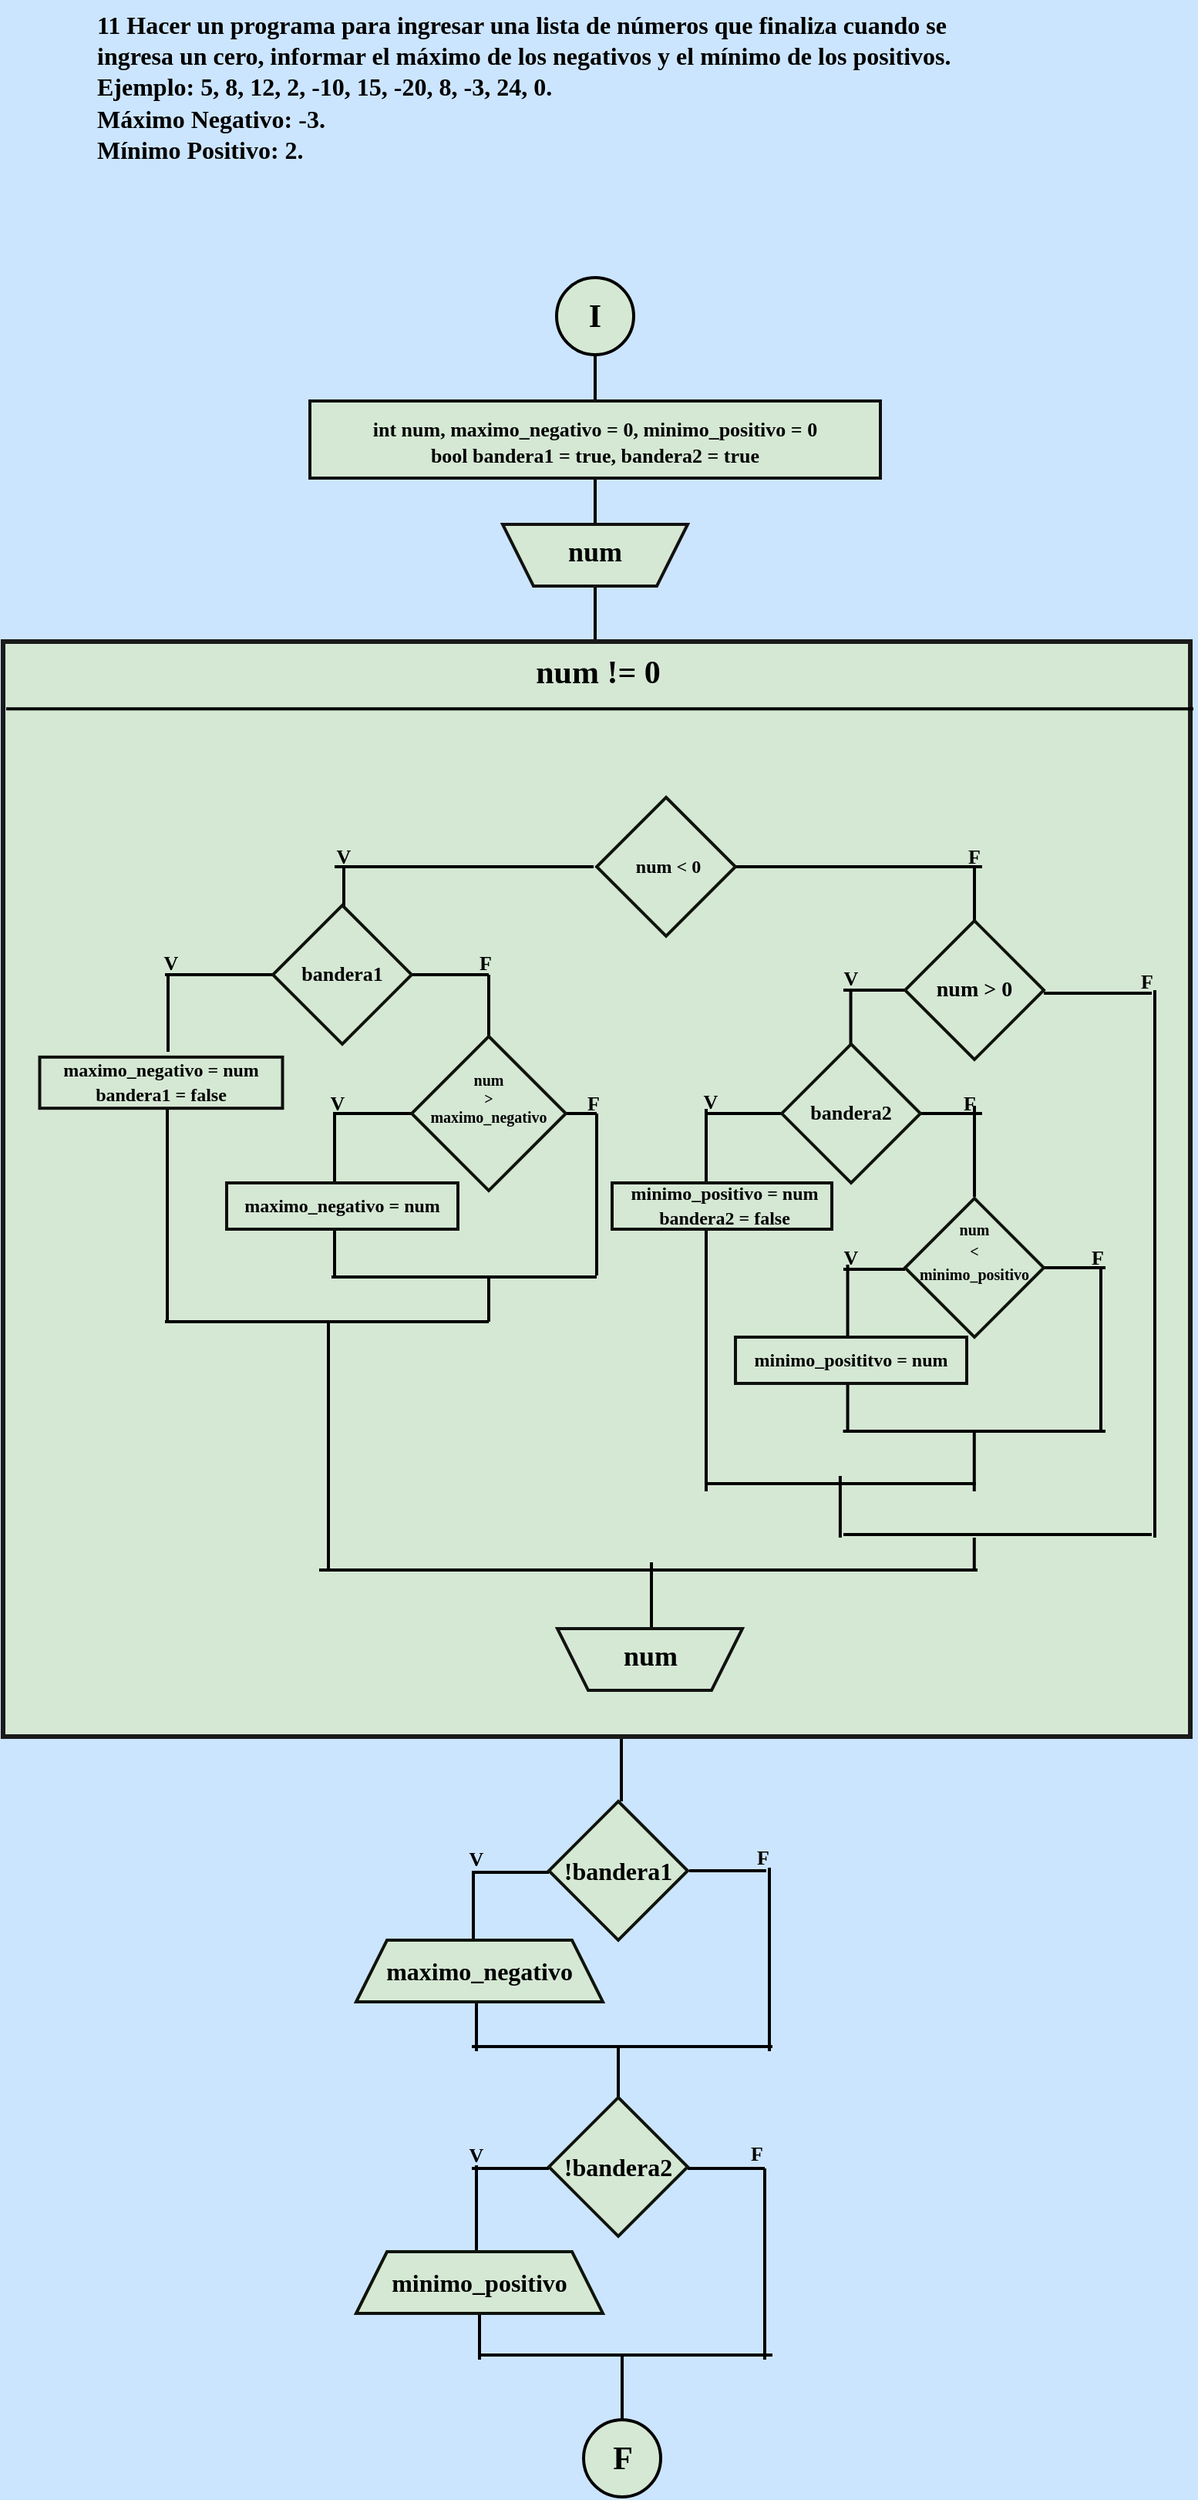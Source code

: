 <mxfile version="24.2.5" type="device">
  <diagram name="Página-1" id="lIKA8C2gvDXLKTNAnUcW">
    <mxGraphModel dx="1495" dy="874" grid="1" gridSize="10" guides="1" tooltips="1" connect="1" arrows="1" fold="1" page="1" pageScale="1" pageWidth="827" pageHeight="1169" background="#CCE5FF" math="0" shadow="0">
      <root>
        <mxCell id="0" />
        <mxCell id="1" parent="0" />
        <mxCell id="QCtHcVFZb1RWOmTnXHlg-1" value="&lt;b style=&quot;font-size: 16px;&quot;&gt;&lt;font style=&quot;font-size: 16px;&quot; color=&quot;#000000&quot; face=&quot;Comic Sans MS&quot;&gt;11 Hacer un programa para ingresar una lista de números que finaliza cuando se&lt;br&gt;ingresa un cero, informar el máximo de los negativos y el mínimo de los positivos.&lt;br&gt;Ejemplo: 5, 8, 12, 2, -10, 15, -20, 8, -3, 24, 0.&lt;br&gt;Máximo Negativo: -3.&lt;br&gt;Mínimo Positivo: 2.&lt;/font&gt;&lt;/b&gt;" style="text;whiteSpace=wrap;html=1;fontFamily=Architects Daughter;fontSource=https%3A%2F%2Ffonts.googleapis.com%2Fcss%3Ffamily%3DArchitects%2BDaughter;" parent="1" vertex="1">
          <mxGeometry x="80" width="641" height="120" as="geometry" />
        </mxCell>
        <mxCell id="m_trkLyAydf8VblXE1qb-122" value="" style="line;strokeWidth=2;direction=south;html=1;hachureGap=4;fontFamily=Architects Daughter;fontSource=https://fonts.googleapis.com/css?family=Architects+Daughter;strokeColor=#000000;container=0;" vertex="1" parent="1">
          <mxGeometry x="417" y="1126" width="10" height="42" as="geometry" />
        </mxCell>
        <mxCell id="m_trkLyAydf8VblXE1qb-131" value="" style="line;strokeWidth=2;html=1;perimeter=backbonePerimeter;points=[];outlineConnect=0;hachureGap=4;fontFamily=Architects Daughter;fontSource=https://fonts.googleapis.com/css?family=Architects+Daughter;strokeColor=#000000;container=0;" vertex="1" parent="1">
          <mxGeometry x="466" y="1208" width="50" height="10" as="geometry" />
        </mxCell>
        <mxCell id="m_trkLyAydf8VblXE1qb-221" value="" style="line;strokeWidth=2;direction=south;html=1;hachureGap=4;fontFamily=Architects Daughter;fontSource=https://fonts.googleapis.com/css?family=Architects+Daughter;strokeColor=#000000;container=0;" vertex="1" parent="1">
          <mxGeometry x="400" y="230" width="10" height="30" as="geometry" />
        </mxCell>
        <mxCell id="m_trkLyAydf8VblXE1qb-222" value="" style="line;strokeWidth=2;direction=south;html=1;hachureGap=4;fontFamily=Architects Daughter;fontSource=https://fonts.googleapis.com/css?family=Architects+Daughter;strokeColor=#000000;container=0;" vertex="1" parent="1">
          <mxGeometry x="400" y="380" width="10" height="40" as="geometry" />
        </mxCell>
        <mxCell id="m_trkLyAydf8VblXE1qb-223" value="" style="line;strokeWidth=2;direction=south;html=1;hachureGap=4;fontFamily=Architects Daughter;fontSource=https://fonts.googleapis.com/css?family=Architects+Daughter;strokeColor=#000000;container=0;" vertex="1" parent="1">
          <mxGeometry x="400" y="310" width="10" height="30" as="geometry" />
        </mxCell>
        <mxCell id="m_trkLyAydf8VblXE1qb-225" value="" style="line;strokeWidth=2;direction=south;html=1;hachureGap=4;fontFamily=Architects Daughter;fontSource=https://fonts.googleapis.com/css?family=Architects+Daughter;strokeColor=#000000;container=0;" vertex="1" parent="1">
          <mxGeometry x="323" y="1404" width="10" height="56" as="geometry" />
        </mxCell>
        <mxCell id="m_trkLyAydf8VblXE1qb-226" value="" style="line;strokeWidth=2;direction=south;html=1;hachureGap=4;fontFamily=Architects Daughter;fontSource=https://fonts.googleapis.com/css?family=Architects+Daughter;strokeColor=#000000;container=0;" vertex="1" parent="1">
          <mxGeometry x="323" y="1298" width="10" height="32" as="geometry" />
        </mxCell>
        <mxCell id="m_trkLyAydf8VblXE1qb-227" value="" style="line;strokeWidth=2;direction=south;html=1;hachureGap=4;fontFamily=Architects Daughter;fontSource=https://fonts.googleapis.com/css?family=Architects+Daughter;strokeColor=#000000;container=0;" vertex="1" parent="1">
          <mxGeometry x="321" y="1215" width="10" height="42" as="geometry" />
        </mxCell>
        <mxCell id="m_trkLyAydf8VblXE1qb-247" value="" style="line;strokeWidth=2;html=1;perimeter=backbonePerimeter;points=[];outlineConnect=0;hachureGap=4;fontFamily=Architects Daughter;fontSource=https://fonts.googleapis.com/css?family=Architects+Daughter;strokeColor=#000000;container=0;" vertex="1" parent="1">
          <mxGeometry x="325" y="1322" width="195" height="10" as="geometry" />
        </mxCell>
        <mxCell id="m_trkLyAydf8VblXE1qb-248" value="" style="line;strokeWidth=2;html=1;perimeter=backbonePerimeter;points=[];outlineConnect=0;hachureGap=4;fontFamily=Architects Daughter;fontSource=https://fonts.googleapis.com/css?family=Architects+Daughter;strokeColor=#000000;container=0;" vertex="1" parent="1">
          <mxGeometry x="465" y="1401" width="50" height="10" as="geometry" />
        </mxCell>
        <mxCell id="m_trkLyAydf8VblXE1qb-250" value="" style="line;strokeWidth=2;html=1;perimeter=backbonePerimeter;points=[];outlineConnect=0;hachureGap=4;fontFamily=Architects Daughter;fontSource=https://fonts.googleapis.com/css?family=Architects+Daughter;strokeColor=#000000;container=0;" vertex="1" parent="1">
          <mxGeometry x="325" y="1209" width="50" height="10" as="geometry" />
        </mxCell>
        <mxCell id="m_trkLyAydf8VblXE1qb-251" value="" style="line;strokeWidth=2;html=1;perimeter=backbonePerimeter;points=[];outlineConnect=0;hachureGap=4;fontFamily=Architects Daughter;fontSource=https://fonts.googleapis.com/css?family=Architects+Daughter;strokeColor=#000000;container=0;" vertex="1" parent="1">
          <mxGeometry x="330" y="1522" width="190" height="10" as="geometry" />
        </mxCell>
        <mxCell id="m_trkLyAydf8VblXE1qb-252" value="" style="line;strokeWidth=2;html=1;perimeter=backbonePerimeter;points=[];outlineConnect=0;hachureGap=4;fontFamily=Architects Daughter;fontSource=https://fonts.googleapis.com/css?family=Architects+Daughter;strokeColor=#000000;container=0;" vertex="1" parent="1">
          <mxGeometry x="325" y="1401" width="50" height="10" as="geometry" />
        </mxCell>
        <mxCell id="m_trkLyAydf8VblXE1qb-254" value="" style="line;strokeWidth=2;direction=south;html=1;hachureGap=4;fontFamily=Architects Daughter;fontSource=https://fonts.googleapis.com/css?family=Architects+Daughter;strokeColor=#000000;container=0;" vertex="1" parent="1">
          <mxGeometry x="510" y="1406" width="10" height="124" as="geometry" />
        </mxCell>
        <mxCell id="m_trkLyAydf8VblXE1qb-255" value="" style="line;strokeWidth=2;direction=south;html=1;hachureGap=4;fontFamily=Architects Daughter;fontSource=https://fonts.googleapis.com/css?family=Architects+Daughter;strokeColor=#000000;container=0;" vertex="1" parent="1">
          <mxGeometry x="415" y="1327" width="10" height="33" as="geometry" />
        </mxCell>
        <mxCell id="m_trkLyAydf8VblXE1qb-256" value="" style="line;strokeWidth=2;direction=south;html=1;hachureGap=4;fontFamily=Architects Daughter;fontSource=https://fonts.googleapis.com/css?family=Architects+Daughter;strokeColor=#000000;container=0;" vertex="1" parent="1">
          <mxGeometry x="513" y="1211" width="10" height="119" as="geometry" />
        </mxCell>
        <mxCell id="m_trkLyAydf8VblXE1qb-258" value="" style="line;strokeWidth=2;direction=south;html=1;hachureGap=4;fontFamily=Architects Daughter;fontSource=https://fonts.googleapis.com/css?family=Architects+Daughter;strokeColor=#000000;container=0;" vertex="1" parent="1">
          <mxGeometry x="325" y="1500" width="10" height="30" as="geometry" />
        </mxCell>
        <mxCell id="m_trkLyAydf8VblXE1qb-259" value="" style="line;strokeWidth=2;direction=south;html=1;hachureGap=4;fontFamily=Architects Daughter;fontSource=https://fonts.googleapis.com/css?family=Architects+Daughter;strokeColor=#000000;container=0;" vertex="1" parent="1">
          <mxGeometry x="417.5" y="1527" width="10" height="42" as="geometry" />
        </mxCell>
        <mxCell id="m_trkLyAydf8VblXE1qb-267" value="&lt;b&gt;&lt;font color=&quot;#000000&quot; style=&quot;font-size: 13px;&quot; face=&quot;Comic Sans MS&quot;&gt;F&lt;/font&gt;&lt;/b&gt;" style="text;strokeColor=none;align=center;fillColor=none;html=1;verticalAlign=middle;whiteSpace=wrap;rounded=0;fontFamily=Architects Daughter;fontSource=https://fonts.googleapis.com/css?family=Architects+Daughter;container=0;" vertex="1" parent="1">
          <mxGeometry x="495" y="1382" width="30" height="30" as="geometry" />
        </mxCell>
        <mxCell id="m_trkLyAydf8VblXE1qb-269" value="&lt;b&gt;&lt;font color=&quot;#000000&quot; style=&quot;font-size: 13px;&quot; face=&quot;Comic Sans MS&quot;&gt;F&lt;/font&gt;&lt;/b&gt;" style="text;strokeColor=none;align=center;fillColor=none;html=1;verticalAlign=middle;whiteSpace=wrap;rounded=0;fontFamily=Architects Daughter;fontSource=https://fonts.googleapis.com/css?family=Architects+Daughter;container=0;" vertex="1" parent="1">
          <mxGeometry x="499" y="1190" width="30" height="30" as="geometry" />
        </mxCell>
        <mxCell id="m_trkLyAydf8VblXE1qb-268" value="&lt;b&gt;&lt;font color=&quot;#000000&quot; style=&quot;font-size: 13px;&quot; face=&quot;Comic Sans MS&quot;&gt;V&lt;/font&gt;&lt;/b&gt;" style="text;strokeColor=none;align=center;fillColor=none;html=1;verticalAlign=middle;whiteSpace=wrap;rounded=0;fontFamily=Architects Daughter;fontSource=https://fonts.googleapis.com/css?family=Architects+Daughter;container=0;" vertex="1" parent="1">
          <mxGeometry x="313" y="1383" width="30" height="30" as="geometry" />
        </mxCell>
        <mxCell id="m_trkLyAydf8VblXE1qb-261" value="&lt;b&gt;&lt;font color=&quot;#000000&quot; style=&quot;font-size: 13px;&quot; face=&quot;Comic Sans MS&quot;&gt;V&lt;/font&gt;&lt;/b&gt;" style="text;strokeColor=none;align=center;fillColor=none;html=1;verticalAlign=middle;whiteSpace=wrap;rounded=0;fontFamily=Architects Daughter;fontSource=https%3A%2F%2Ffonts.googleapis.com%2Fcss%3Ffamily%3DArchitects%2BDaughter;container=0;" vertex="1" parent="1">
          <mxGeometry x="313" y="1191" width="30" height="30" as="geometry" />
        </mxCell>
        <mxCell id="QCtHcVFZb1RWOmTnXHlg-2" value="" style="strokeWidth=2;html=1;shape=mxgraph.flowchart.start_2;whiteSpace=wrap;rounded=0;labelBackgroundColor=none;strokeColor=#000000;align=center;verticalAlign=middle;fontFamily=Helvetica;fontSize=12;fontColor=default;fillColor=#d5e8d4;aspect=fixed;container=0;" parent="1" vertex="1">
          <mxGeometry x="380" y="180" width="50" height="50" as="geometry" />
        </mxCell>
        <mxCell id="QCtHcVFZb1RWOmTnXHlg-4" value="&lt;b&gt;&lt;font color=&quot;#000000&quot; style=&quot;font-size: 21px;&quot; face=&quot;Comic Sans MS&quot;&gt;I&lt;/font&gt;&lt;/b&gt;" style="text;strokeColor=none;align=center;fillColor=none;html=1;verticalAlign=middle;whiteSpace=wrap;rounded=0;fontFamily=Architects Daughter;fontSource=https%3A%2F%2Ffonts.googleapis.com%2Fcss%3Ffamily%3DArchitects%2BDaughter;aspect=fixed;container=0;" parent="1" vertex="1">
          <mxGeometry x="385" y="185" width="40" height="40" as="geometry" />
        </mxCell>
        <mxCell id="m_trkLyAydf8VblXE1qb-1" value="" style="rounded=0;whiteSpace=wrap;html=1;labelBackgroundColor=none;strokeColor=#0f100e;strokeWidth=2;align=center;verticalAlign=middle;fontFamily=Helvetica;fontSize=12;fontColor=default;fillColor=#d5e8d4;aspect=fixed;container=0;" vertex="1" parent="1">
          <mxGeometry x="220" y="260" width="370" height="50" as="geometry" />
        </mxCell>
        <mxCell id="m_trkLyAydf8VblXE1qb-2" value="&lt;b&gt;&lt;font style=&quot;font-size: 13px;&quot; color=&quot;#000000&quot; face=&quot;Comic Sans MS&quot;&gt;int num, maximo_negativo = 0, minimo_positivo = 0&lt;/font&gt;&lt;/b&gt;&lt;div&gt;&lt;b&gt;&lt;font style=&quot;font-size: 13px;&quot; color=&quot;#000000&quot; face=&quot;Comic Sans MS&quot;&gt;bool bandera1 = true, bandera2 = true&lt;/font&gt;&lt;/b&gt;&lt;/div&gt;" style="text;strokeColor=none;align=center;fillColor=none;html=1;verticalAlign=middle;whiteSpace=wrap;rounded=0;fontFamily=Architects Daughter;fontSource=https%3A%2F%2Ffonts.googleapis.com%2Fcss%3Ffamily%3DArchitects%2BDaughter;aspect=fixed;container=0;" vertex="1" parent="1">
          <mxGeometry x="230" y="267" width="350" height="40" as="geometry" />
        </mxCell>
        <mxCell id="m_trkLyAydf8VblXE1qb-4" value="" style="shape=trapezoid;perimeter=trapezoidPerimeter;whiteSpace=wrap;html=1;fixedSize=1;rounded=0;labelBackgroundColor=none;strokeColor=#121211;strokeWidth=2;align=center;verticalAlign=middle;fontFamily=Helvetica;fontSize=12;fontColor=default;fillColor=#d5e8d4;direction=west;container=0;" vertex="1" parent="1">
          <mxGeometry x="345" y="340" width="120" height="40" as="geometry">
            <mxRectangle x="-1020" y="-650" width="50" height="40" as="alternateBounds" />
          </mxGeometry>
        </mxCell>
        <mxCell id="m_trkLyAydf8VblXE1qb-5" value="&lt;b&gt;&lt;font color=&quot;#000000&quot; style=&quot;font-size: 18px;&quot; face=&quot;Comic Sans MS&quot;&gt;num&lt;/font&gt;&lt;/b&gt;" style="text;strokeColor=none;align=center;fillColor=none;html=1;verticalAlign=middle;whiteSpace=wrap;rounded=0;fontFamily=Architects Daughter;fontSource=https%3A%2F%2Ffonts.googleapis.com%2Fcss%3Ffamily%3DArchitects%2BDaughter;container=0;" vertex="1" parent="1">
          <mxGeometry x="375" y="343" width="60" height="30" as="geometry" />
        </mxCell>
        <mxCell id="QCtHcVFZb1RWOmTnXHlg-3" value="" style="strokeWidth=2;html=1;shape=mxgraph.flowchart.start_2;whiteSpace=wrap;rounded=0;labelBackgroundColor=none;strokeColor=#000000;align=center;verticalAlign=middle;fontFamily=Helvetica;fontSize=12;fontColor=default;fillColor=#d5e8d4;aspect=fixed;container=0;" parent="1" vertex="1">
          <mxGeometry x="397.5" y="1569" width="50" height="50" as="geometry" />
        </mxCell>
        <mxCell id="QCtHcVFZb1RWOmTnXHlg-5" value="&lt;b&gt;&lt;font color=&quot;#000000&quot; style=&quot;font-size: 21px;&quot; face=&quot;Comic Sans MS&quot;&gt;F&lt;/font&gt;&lt;/b&gt;" style="text;strokeColor=none;align=center;fillColor=none;html=1;verticalAlign=middle;whiteSpace=wrap;rounded=0;fontFamily=Architects Daughter;fontSource=https://fonts.googleapis.com/css?family=Architects+Daughter;aspect=fixed;container=0;" parent="1" vertex="1">
          <mxGeometry x="402.5" y="1574" width="40" height="40" as="geometry" />
        </mxCell>
        <mxCell id="m_trkLyAydf8VblXE1qb-137" value="" style="whiteSpace=wrap;html=1;rounded=0;labelBackgroundColor=none;strokeColor=#1A1A1A;strokeWidth=3;align=center;verticalAlign=middle;fontFamily=Helvetica;fontSize=12;fontColor=default;fillColor=#d5e8d4;container=0;" vertex="1" parent="1">
          <mxGeometry x="21" y="416" width="770" height="710" as="geometry" />
        </mxCell>
        <mxCell id="m_trkLyAydf8VblXE1qb-138" value="" style="edgeStyle=none;orthogonalLoop=1;jettySize=auto;html=1;rounded=0;strokeColor=#000000;fontFamily=Helvetica;fontSize=12;fontColor=default;fillColor=#B2C9AB;startArrow=none;startFill=0;endArrow=none;endFill=0;endSize=7;strokeWidth=2;" edge="1" parent="1">
          <mxGeometry width="80" relative="1" as="geometry">
            <mxPoint x="793" y="459.571" as="sourcePoint" />
            <mxPoint x="23" y="459.571" as="targetPoint" />
            <Array as="points" />
          </mxGeometry>
        </mxCell>
        <mxCell id="m_trkLyAydf8VblXE1qb-178" value="" style="line;strokeWidth=2;direction=south;html=1;hachureGap=4;fontFamily=Architects Daughter;fontSource=https://fonts.googleapis.com/css?family=Architects+Daughter;strokeColor=#000000;container=0;" vertex="1" parent="1">
          <mxGeometry x="227" y="857" width="10" height="160" as="geometry" />
        </mxCell>
        <mxCell id="m_trkLyAydf8VblXE1qb-179" value="" style="line;strokeWidth=2;direction=south;html=1;hachureGap=4;fontFamily=Architects Daughter;fontSource=https://fonts.googleapis.com/css?family=Architects+Daughter;strokeColor=#000000;container=0;" vertex="1" parent="1">
          <mxGeometry x="645.89" y="997" width="10" height="20" as="geometry" />
        </mxCell>
        <mxCell id="m_trkLyAydf8VblXE1qb-180" value="" style="line;strokeWidth=2;direction=south;html=1;hachureGap=4;fontFamily=Architects Daughter;fontSource=https://fonts.googleapis.com/css?family=Architects+Daughter;strokeColor=#000000;container=0;" vertex="1" parent="1">
          <mxGeometry x="231" y="795.95" width="10" height="31.05" as="geometry" />
        </mxCell>
        <mxCell id="m_trkLyAydf8VblXE1qb-181" value="" style="line;strokeWidth=2;direction=south;html=1;hachureGap=4;fontFamily=Architects Daughter;fontSource=https://fonts.googleapis.com/css?family=Architects+Daughter;strokeColor=#000000;container=0;" vertex="1" parent="1">
          <mxGeometry x="122.5" y="719" width="10" height="138" as="geometry" />
        </mxCell>
        <mxCell id="m_trkLyAydf8VblXE1qb-182" value="" style="line;strokeWidth=2;direction=south;html=1;hachureGap=4;fontFamily=Architects Daughter;fontSource=https://fonts.googleapis.com/css?family=Architects+Daughter;strokeColor=#000000;container=0;" vertex="1" parent="1">
          <mxGeometry x="237" y="562" width="10" height="30" as="geometry" />
        </mxCell>
        <mxCell id="m_trkLyAydf8VblXE1qb-183" value="" style="line;strokeWidth=2;direction=south;html=1;hachureGap=4;fontFamily=Architects Daughter;fontSource=https://fonts.googleapis.com/css?family=Architects+Daughter;strokeColor=#000000;container=0;" vertex="1" parent="1">
          <mxGeometry x="123" y="632" width="10" height="50" as="geometry" />
        </mxCell>
        <mxCell id="m_trkLyAydf8VblXE1qb-184" value="" style="line;strokeWidth=2;direction=south;html=1;hachureGap=4;fontFamily=Architects Daughter;fontSource=https://fonts.googleapis.com/css?family=Architects+Daughter;strokeColor=#000000;container=0;" vertex="1" parent="1">
          <mxGeometry x="231" y="721" width="10" height="50" as="geometry" />
        </mxCell>
        <mxCell id="m_trkLyAydf8VblXE1qb-185" value="" style="line;strokeWidth=2;direction=south;html=1;hachureGap=4;fontFamily=Architects Daughter;fontSource=https://fonts.googleapis.com/css?family=Architects+Daughter;strokeColor=#000000;container=0;" vertex="1" parent="1">
          <mxGeometry x="728" y="823" width="10" height="104" as="geometry" />
        </mxCell>
        <mxCell id="m_trkLyAydf8VblXE1qb-186" value="" style="line;strokeWidth=2;direction=south;html=1;hachureGap=4;fontFamily=Architects Daughter;fontSource=https://fonts.googleapis.com/css?family=Architects+Daughter;strokeColor=#000000;container=0;" vertex="1" parent="1">
          <mxGeometry x="645.89" y="927" width="10" height="40" as="geometry" />
        </mxCell>
        <mxCell id="m_trkLyAydf8VblXE1qb-187" value="" style="line;strokeWidth=2;direction=south;html=1;hachureGap=4;fontFamily=Architects Daughter;fontSource=https://fonts.googleapis.com/css?family=Architects+Daughter;strokeColor=#000000;container=0;" vertex="1" parent="1">
          <mxGeometry x="558.95" y="957" width="10" height="40" as="geometry" />
        </mxCell>
        <mxCell id="m_trkLyAydf8VblXE1qb-188" value="" style="line;strokeWidth=2;direction=south;html=1;hachureGap=4;fontFamily=Architects Daughter;fontSource=https://fonts.googleapis.com/css?family=Architects+Daughter;strokeColor=#000000;container=0;" vertex="1" parent="1">
          <mxGeometry x="401" y="722" width="10" height="105" as="geometry" />
        </mxCell>
        <mxCell id="m_trkLyAydf8VblXE1qb-189" value="" style="line;strokeWidth=2;direction=south;html=1;hachureGap=4;fontFamily=Architects Daughter;fontSource=https://fonts.googleapis.com/css?family=Architects+Daughter;strokeColor=#000000;container=0;" vertex="1" parent="1">
          <mxGeometry x="331" y="827" width="10" height="30" as="geometry" />
        </mxCell>
        <mxCell id="m_trkLyAydf8VblXE1qb-190" value="" style="line;strokeWidth=2;direction=south;html=1;hachureGap=4;fontFamily=Architects Daughter;fontSource=https://fonts.googleapis.com/css?family=Architects+Daughter;strokeColor=#000000;container=0;" vertex="1" parent="1">
          <mxGeometry x="331" y="632" width="10" height="45" as="geometry" />
        </mxCell>
        <mxCell id="m_trkLyAydf8VblXE1qb-191" value="" style="line;strokeWidth=2;html=1;perimeter=backbonePerimeter;points=[];outlineConnect=0;hachureGap=4;fontFamily=Architects Daughter;fontSource=https://fonts.googleapis.com/css?family=Architects+Daughter;strokeColor=#000000;container=0;" vertex="1" parent="1">
          <mxGeometry x="226" y="1013" width="427" height="10" as="geometry" />
        </mxCell>
        <mxCell id="m_trkLyAydf8VblXE1qb-192" value="" style="line;strokeWidth=2;html=1;perimeter=backbonePerimeter;points=[];outlineConnect=0;hachureGap=4;fontFamily=Architects Daughter;fontSource=https://fonts.googleapis.com/css?family=Architects+Daughter;strokeColor=#000000;container=0;" vertex="1" parent="1">
          <mxGeometry x="616" y="717" width="40" height="10" as="geometry" />
        </mxCell>
        <mxCell id="m_trkLyAydf8VblXE1qb-193" value="" style="line;strokeWidth=2;html=1;perimeter=backbonePerimeter;points=[];outlineConnect=0;hachureGap=4;fontFamily=Architects Daughter;fontSource=https://fonts.googleapis.com/css?family=Architects+Daughter;strokeColor=#000000;container=0;" vertex="1" parent="1">
          <mxGeometry x="476" y="957" width="175.89" height="10" as="geometry" />
        </mxCell>
        <mxCell id="m_trkLyAydf8VblXE1qb-194" value="" style="line;strokeWidth=2;html=1;perimeter=backbonePerimeter;points=[];outlineConnect=0;hachureGap=4;fontFamily=Architects Daughter;fontSource=https://fonts.googleapis.com/css?family=Architects+Daughter;strokeColor=#000000;container=0;" vertex="1" parent="1">
          <mxGeometry x="696" y="639" width="70" height="10" as="geometry" />
        </mxCell>
        <mxCell id="m_trkLyAydf8VblXE1qb-195" value="" style="line;strokeWidth=2;html=1;perimeter=backbonePerimeter;points=[];outlineConnect=0;hachureGap=4;fontFamily=Architects Daughter;fontSource=https://fonts.googleapis.com/css?family=Architects+Daughter;strokeColor=#000000;container=0;" vertex="1" parent="1">
          <mxGeometry x="566" y="637" width="40" height="10" as="geometry" />
        </mxCell>
        <mxCell id="m_trkLyAydf8VblXE1qb-196" value="" style="line;strokeWidth=2;html=1;perimeter=backbonePerimeter;points=[];outlineConnect=0;hachureGap=4;fontFamily=Architects Daughter;fontSource=https://fonts.googleapis.com/css?family=Architects+Daughter;strokeColor=#000000;container=0;" vertex="1" parent="1">
          <mxGeometry x="476" y="717" width="50" height="10" as="geometry" />
        </mxCell>
        <mxCell id="m_trkLyAydf8VblXE1qb-197" value="" style="line;strokeWidth=2;html=1;perimeter=backbonePerimeter;points=[];outlineConnect=0;hachureGap=4;fontFamily=Architects Daughter;fontSource=https://fonts.googleapis.com/css?family=Architects+Daughter;strokeColor=#000000;container=0;" vertex="1" parent="1">
          <mxGeometry x="286" y="627" width="50" height="10" as="geometry" />
        </mxCell>
        <mxCell id="m_trkLyAydf8VblXE1qb-198" value="" style="line;strokeWidth=2;html=1;perimeter=backbonePerimeter;points=[];outlineConnect=0;hachureGap=4;fontFamily=Architects Daughter;fontSource=https://fonts.googleapis.com/css?family=Architects+Daughter;strokeColor=#000000;container=0;" vertex="1" parent="1">
          <mxGeometry x="126" y="627" width="70" height="10" as="geometry" />
        </mxCell>
        <mxCell id="m_trkLyAydf8VblXE1qb-199" value="" style="line;strokeWidth=2;html=1;perimeter=backbonePerimeter;points=[];outlineConnect=0;hachureGap=4;fontFamily=Architects Daughter;fontSource=https://fonts.googleapis.com/css?family=Architects+Daughter;strokeColor=#000000;container=0;" vertex="1" parent="1">
          <mxGeometry x="236" y="557" width="168" height="10" as="geometry" />
        </mxCell>
        <mxCell id="m_trkLyAydf8VblXE1qb-200" value="" style="line;strokeWidth=2;html=1;perimeter=backbonePerimeter;points=[];outlineConnect=0;hachureGap=4;fontFamily=Architects Daughter;fontSource=https://fonts.googleapis.com/css?family=Architects+Daughter;strokeColor=#000000;container=0;" vertex="1" parent="1">
          <mxGeometry x="566" y="817.95" width="40" height="10" as="geometry" />
        </mxCell>
        <mxCell id="m_trkLyAydf8VblXE1qb-201" value="" style="line;strokeWidth=2;html=1;perimeter=backbonePerimeter;points=[];outlineConnect=0;hachureGap=4;fontFamily=Architects Daughter;fontSource=https://fonts.googleapis.com/css?family=Architects+Daughter;strokeColor=#000000;container=0;" vertex="1" parent="1">
          <mxGeometry x="696" y="817" width="40" height="10" as="geometry" />
        </mxCell>
        <mxCell id="m_trkLyAydf8VblXE1qb-202" value="" style="line;strokeWidth=2;html=1;perimeter=backbonePerimeter;points=[];outlineConnect=0;hachureGap=4;fontFamily=Architects Daughter;fontSource=https://fonts.googleapis.com/css?family=Architects+Daughter;strokeColor=#000000;container=0;" vertex="1" parent="1">
          <mxGeometry x="565.78" y="923" width="170.22" height="10" as="geometry" />
        </mxCell>
        <mxCell id="m_trkLyAydf8VblXE1qb-203" value="" style="line;strokeWidth=2;html=1;perimeter=backbonePerimeter;points=[];outlineConnect=0;hachureGap=4;fontFamily=Architects Daughter;fontSource=https://fonts.googleapis.com/css?family=Architects+Daughter;strokeColor=#000000;container=0;" vertex="1" parent="1">
          <mxGeometry x="566" y="990" width="200" height="10" as="geometry" />
        </mxCell>
        <mxCell id="m_trkLyAydf8VblXE1qb-204" value="" style="line;strokeWidth=2;html=1;perimeter=backbonePerimeter;points=[];outlineConnect=0;hachureGap=4;fontFamily=Architects Daughter;fontSource=https://fonts.googleapis.com/css?family=Architects+Daughter;strokeColor=#000000;container=0;" vertex="1" parent="1">
          <mxGeometry x="236" y="717" width="50" height="10" as="geometry" />
        </mxCell>
        <mxCell id="m_trkLyAydf8VblXE1qb-205" value="" style="line;strokeWidth=2;html=1;perimeter=backbonePerimeter;points=[];outlineConnect=0;hachureGap=4;fontFamily=Architects Daughter;fontSource=https://fonts.googleapis.com/css?family=Architects+Daughter;strokeColor=#000000;container=0;" vertex="1" parent="1">
          <mxGeometry x="234" y="823" width="172" height="10" as="geometry" />
        </mxCell>
        <mxCell id="m_trkLyAydf8VblXE1qb-206" value="" style="line;strokeWidth=2;html=1;perimeter=backbonePerimeter;points=[];outlineConnect=0;hachureGap=4;fontFamily=Architects Daughter;fontSource=https://fonts.googleapis.com/css?family=Architects+Daughter;strokeColor=#000000;container=0;" vertex="1" parent="1">
          <mxGeometry x="386" y="717" width="20" height="10" as="geometry" />
        </mxCell>
        <mxCell id="m_trkLyAydf8VblXE1qb-207" value="" style="line;strokeWidth=2;html=1;perimeter=backbonePerimeter;points=[];outlineConnect=0;hachureGap=4;fontFamily=Architects Daughter;fontSource=https://fonts.googleapis.com/css?family=Architects+Daughter;strokeColor=#000000;container=0;" vertex="1" parent="1">
          <mxGeometry x="496" y="557" width="160" height="10" as="geometry" />
        </mxCell>
        <mxCell id="m_trkLyAydf8VblXE1qb-208" value="" style="line;strokeWidth=2;html=1;perimeter=backbonePerimeter;points=[];outlineConnect=0;hachureGap=4;fontFamily=Architects Daughter;fontSource=https://fonts.googleapis.com/css?family=Architects+Daughter;strokeColor=#000000;container=0;" vertex="1" parent="1">
          <mxGeometry x="126" y="852" width="210" height="10" as="geometry" />
        </mxCell>
        <mxCell id="m_trkLyAydf8VblXE1qb-209" value="" style="line;strokeWidth=2;direction=south;html=1;hachureGap=4;fontFamily=Architects Daughter;fontSource=https://fonts.googleapis.com/css?family=Architects+Daughter;strokeColor=#000000;container=0;" vertex="1" parent="1">
          <mxGeometry x="472" y="795.95" width="10" height="171.05" as="geometry" />
        </mxCell>
        <mxCell id="m_trkLyAydf8VblXE1qb-210" value="" style="line;strokeWidth=2;direction=south;html=1;hachureGap=4;fontFamily=Architects Daughter;fontSource=https://fonts.googleapis.com/css?family=Architects+Daughter;strokeColor=#000000;container=0;" vertex="1" parent="1">
          <mxGeometry x="763" y="642" width="10" height="355" as="geometry" />
        </mxCell>
        <mxCell id="m_trkLyAydf8VblXE1qb-211" value="" style="line;strokeWidth=2;direction=south;html=1;hachureGap=4;fontFamily=Architects Daughter;fontSource=https://fonts.googleapis.com/css?family=Architects+Daughter;strokeColor=#000000;container=0;" vertex="1" parent="1">
          <mxGeometry x="472" y="719" width="10" height="50" as="geometry" />
        </mxCell>
        <mxCell id="m_trkLyAydf8VblXE1qb-212" value="" style="line;strokeWidth=2;direction=south;html=1;hachureGap=4;fontFamily=Architects Daughter;fontSource=https://fonts.googleapis.com/css?family=Architects+Daughter;strokeColor=#000000;container=0;" vertex="1" parent="1">
          <mxGeometry x="646" y="717" width="10" height="59" as="geometry" />
        </mxCell>
        <mxCell id="m_trkLyAydf8VblXE1qb-213" value="" style="line;strokeWidth=2;direction=south;html=1;hachureGap=4;fontFamily=Architects Daughter;fontSource=https://fonts.googleapis.com/css?family=Architects+Daughter;strokeColor=#000000;container=0;" vertex="1" parent="1">
          <mxGeometry x="646" y="562" width="10" height="35" as="geometry" />
        </mxCell>
        <mxCell id="m_trkLyAydf8VblXE1qb-214" value="" style="line;strokeWidth=2;direction=south;html=1;hachureGap=4;fontFamily=Architects Daughter;fontSource=https://fonts.googleapis.com/css?family=Architects+Daughter;strokeColor=#000000;container=0;" vertex="1" parent="1">
          <mxGeometry x="565.78" y="642" width="10" height="35" as="geometry" />
        </mxCell>
        <mxCell id="m_trkLyAydf8VblXE1qb-215" value="" style="line;strokeWidth=2;direction=south;html=1;hachureGap=4;fontFamily=Architects Daughter;fontSource=https://fonts.googleapis.com/css?family=Architects+Daughter;strokeColor=#000000;container=0;" vertex="1" parent="1">
          <mxGeometry x="563.78" y="897" width="10" height="30" as="geometry" />
        </mxCell>
        <mxCell id="m_trkLyAydf8VblXE1qb-216" value="" style="line;strokeWidth=2;direction=south;html=1;hachureGap=4;fontFamily=Architects Daughter;fontSource=https://fonts.googleapis.com/css?family=Architects+Daughter;strokeColor=#000000;container=0;" vertex="1" parent="1">
          <mxGeometry x="563.78" y="820" width="10" height="47" as="geometry" />
        </mxCell>
        <mxCell id="m_trkLyAydf8VblXE1qb-217" value="" style="line;strokeWidth=2;direction=south;html=1;hachureGap=4;fontFamily=Architects Daughter;fontSource=https://fonts.googleapis.com/css?family=Architects+Daughter;strokeColor=#000000;container=0;" vertex="1" parent="1">
          <mxGeometry x="436.5" y="1013" width="10" height="44" as="geometry" />
        </mxCell>
        <mxCell id="m_trkLyAydf8VblXE1qb-145" value="" style="shape=trapezoid;perimeter=trapezoidPerimeter;whiteSpace=wrap;html=1;fixedSize=1;rounded=0;labelBackgroundColor=none;strokeColor=#121211;strokeWidth=2;align=center;verticalAlign=middle;fontFamily=Helvetica;fontSize=12;fontColor=default;fillColor=#d5e8d4;direction=west;container=0;" vertex="1" parent="1">
          <mxGeometry x="380.5" y="1056" width="120" height="40" as="geometry">
            <mxRectangle x="-1020" y="-650" width="50" height="40" as="alternateBounds" />
          </mxGeometry>
        </mxCell>
        <mxCell id="m_trkLyAydf8VblXE1qb-146" value="&lt;b&gt;&lt;font color=&quot;#000000&quot; style=&quot;font-size: 18px;&quot; face=&quot;Comic Sans MS&quot;&gt;num&lt;/font&gt;&lt;/b&gt;" style="text;strokeColor=none;align=center;fillColor=none;html=1;verticalAlign=middle;whiteSpace=wrap;rounded=0;fontFamily=Architects Daughter;fontSource=https://fonts.googleapis.com/css?family=Architects+Daughter;container=0;" vertex="1" parent="1">
          <mxGeometry x="410.5" y="1059" width="60" height="30" as="geometry" />
        </mxCell>
        <mxCell id="m_trkLyAydf8VblXE1qb-148" value="" style="rhombus;whiteSpace=wrap;html=1;rounded=0;labelBackgroundColor=none;strokeColor=#0F140C;strokeWidth=2;align=center;verticalAlign=middle;fontFamily=Helvetica;fontSize=12;fontColor=default;fillColor=#d5e8d4;aspect=fixed;container=0;" vertex="1" parent="1">
          <mxGeometry x="406" y="517" width="90" height="90" as="geometry" />
        </mxCell>
        <mxCell id="m_trkLyAydf8VblXE1qb-149" value="&lt;b style=&quot;font-size: 12px;&quot;&gt;&lt;font color=&quot;#000000&quot; style=&quot;font-size: 12px;&quot; face=&quot;Comic Sans MS&quot;&gt;num &amp;lt; 0&lt;/font&gt;&lt;/b&gt;" style="text;strokeColor=none;align=center;fillColor=none;html=1;verticalAlign=middle;whiteSpace=wrap;rounded=0;fontFamily=Architects Daughter;fontSource=https://fonts.googleapis.com/css?family=Architects+Daughter;fontSize=12;aspect=fixed;container=0;" vertex="1" parent="1">
          <mxGeometry x="419.337" y="549.497" width="66.667" height="25" as="geometry" />
        </mxCell>
        <mxCell id="m_trkLyAydf8VblXE1qb-151" value="" style="rhombus;whiteSpace=wrap;html=1;rounded=0;labelBackgroundColor=none;strokeColor=#0F140C;strokeWidth=2;align=center;verticalAlign=middle;fontFamily=Helvetica;fontSize=12;fontColor=default;fillColor=#d5e8d4;aspect=fixed;container=0;" vertex="1" parent="1">
          <mxGeometry x="196" y="587" width="90" height="90" as="geometry" />
        </mxCell>
        <mxCell id="m_trkLyAydf8VblXE1qb-152" value="&lt;b&gt;&lt;font color=&quot;#000000&quot; style=&quot;font-size: 13px;&quot; face=&quot;Comic Sans MS&quot;&gt;bandera1&lt;/font&gt;&lt;/b&gt;" style="text;strokeColor=none;align=center;fillColor=none;html=1;verticalAlign=middle;whiteSpace=wrap;rounded=0;fontFamily=Architects Daughter;fontSource=https://fonts.googleapis.com/css?family=Architects+Daughter;aspect=fixed;container=0;" vertex="1" parent="1">
          <mxGeometry x="201" y="617" width="80" height="30" as="geometry" />
        </mxCell>
        <mxCell id="m_trkLyAydf8VblXE1qb-154" value="" style="rhombus;whiteSpace=wrap;html=1;rounded=0;labelBackgroundColor=none;strokeColor=#0F140C;strokeWidth=2;align=center;verticalAlign=middle;fontFamily=Helvetica;fontSize=12;fontColor=default;fillColor=#d5e8d4;container=0;" vertex="1" parent="1">
          <mxGeometry x="286" y="672" width="100" height="100" as="geometry" />
        </mxCell>
        <mxCell id="m_trkLyAydf8VblXE1qb-155" value="&lt;b style=&quot;font-size: 10px;&quot;&gt;&lt;font color=&quot;#000000&quot; style=&quot;font-size: 10px;&quot; face=&quot;Comic Sans MS&quot;&gt;num&lt;/font&gt;&lt;/b&gt;&lt;div style=&quot;font-size: 10px;&quot;&gt;&lt;b style=&quot;font-size: 10px;&quot;&gt;&lt;font color=&quot;#000000&quot; style=&quot;font-size: 10px;&quot; face=&quot;Comic Sans MS&quot;&gt;&amp;gt;&lt;/font&gt;&lt;/b&gt;&lt;/div&gt;&lt;div style=&quot;font-size: 10px;&quot;&gt;&lt;b style=&quot;font-size: 10px;&quot;&gt;&lt;font color=&quot;#000000&quot; style=&quot;font-size: 10px;&quot; face=&quot;Comic Sans MS&quot;&gt;maximo_negativo&lt;/font&gt;&lt;/b&gt;&lt;/div&gt;" style="text;strokeColor=none;align=center;fillColor=none;html=1;verticalAlign=middle;whiteSpace=wrap;rounded=0;fontFamily=Architects Daughter;fontSource=https://fonts.googleapis.com/css?family=Architects+Daughter;fontSize=10;container=0;" vertex="1" parent="1">
          <mxGeometry x="296" y="682" width="80" height="60" as="geometry" />
        </mxCell>
        <mxCell id="m_trkLyAydf8VblXE1qb-157" value="" style="rhombus;whiteSpace=wrap;html=1;rounded=0;labelBackgroundColor=none;strokeColor=#0F140C;strokeWidth=2;align=center;verticalAlign=middle;fontFamily=Helvetica;fontSize=12;fontColor=default;fillColor=#d5e8d4;container=0;" vertex="1" parent="1">
          <mxGeometry x="606" y="597" width="90" height="90" as="geometry" />
        </mxCell>
        <mxCell id="m_trkLyAydf8VblXE1qb-158" value="&lt;b&gt;&lt;font color=&quot;#000000&quot; style=&quot;font-size: 14px;&quot; face=&quot;Comic Sans MS&quot;&gt;num &amp;gt; 0&lt;/font&gt;&lt;/b&gt;" style="text;strokeColor=none;align=center;fillColor=none;html=1;verticalAlign=middle;whiteSpace=wrap;rounded=0;fontFamily=Architects Daughter;fontSource=https://fonts.googleapis.com/css?family=Architects+Daughter;container=0;" vertex="1" parent="1">
          <mxGeometry x="596" y="622" width="110" height="40" as="geometry" />
        </mxCell>
        <mxCell id="m_trkLyAydf8VblXE1qb-160" value="" style="rounded=0;whiteSpace=wrap;html=1;labelBackgroundColor=none;strokeColor=#0f100e;strokeWidth=2;align=center;verticalAlign=middle;fontFamily=Helvetica;fontSize=12;fontColor=default;fillColor=#d5e8d4;container=0;" vertex="1" parent="1">
          <mxGeometry x="44.75" y="685.43" width="157.5" height="33.15" as="geometry" />
        </mxCell>
        <mxCell id="m_trkLyAydf8VblXE1qb-161" value="&lt;b style=&quot;&quot;&gt;&lt;font color=&quot;#000000&quot; style=&quot;font-size: 12px;&quot; face=&quot;Comic Sans MS&quot;&gt;maximo_negativo = num&lt;/font&gt;&lt;/b&gt;&lt;div style=&quot;&quot;&gt;&lt;b style=&quot;&quot;&gt;&lt;font color=&quot;#000000&quot; style=&quot;font-size: 12px;&quot; face=&quot;Comic Sans MS&quot;&gt;bandera1 = false&lt;/font&gt;&lt;/b&gt;&lt;/div&gt;" style="text;strokeColor=none;align=center;fillColor=none;html=1;verticalAlign=middle;whiteSpace=wrap;rounded=0;fontFamily=Architects Daughter;fontSource=https://fonts.googleapis.com/css?family=Architects+Daughter;container=0;" vertex="1" parent="1">
          <mxGeometry x="36" y="682" width="175" height="40" as="geometry" />
        </mxCell>
        <mxCell id="m_trkLyAydf8VblXE1qb-163" value="" style="rounded=0;whiteSpace=wrap;html=1;labelBackgroundColor=none;strokeColor=#0f100e;strokeWidth=2;align=center;verticalAlign=middle;fontFamily=Helvetica;fontSize=12;fontColor=default;fillColor=#d5e8d4;container=0;" vertex="1" parent="1">
          <mxGeometry x="416" y="767" width="142.52" height="30" as="geometry" />
        </mxCell>
        <mxCell id="m_trkLyAydf8VblXE1qb-164" value="&lt;font style=&quot;font-size: 12px;&quot; face=&quot;Comic Sans MS&quot; color=&quot;#000000&quot;&gt;&lt;b style=&quot;&quot;&gt;minimo_positivo = num&lt;/b&gt;&lt;/font&gt;&lt;div style=&quot;&quot;&gt;&lt;font style=&quot;font-size: 12px;&quot; face=&quot;Comic Sans MS&quot; color=&quot;#000000&quot;&gt;&lt;b style=&quot;&quot;&gt;bandera2 = false&lt;/b&gt;&lt;/font&gt;&lt;/div&gt;" style="text;strokeColor=none;align=center;fillColor=none;html=1;verticalAlign=middle;whiteSpace=wrap;rounded=0;fontFamily=Architects Daughter;fontSource=https://fonts.googleapis.com/css?family=Architects+Daughter;container=0;" vertex="1" parent="1">
          <mxGeometry x="405.995" y="763.06" width="165.789" height="37.89" as="geometry" />
        </mxCell>
        <mxCell id="m_trkLyAydf8VblXE1qb-166" value="" style="rounded=0;whiteSpace=wrap;html=1;labelBackgroundColor=none;strokeColor=#0f100e;strokeWidth=2;align=center;verticalAlign=middle;fontFamily=Helvetica;fontSize=12;fontColor=default;fillColor=#d5e8d4;container=0;aspect=fixed;" vertex="1" parent="1">
          <mxGeometry x="166" y="767" width="150" height="30" as="geometry" />
        </mxCell>
        <mxCell id="m_trkLyAydf8VblXE1qb-167" value="&lt;b&gt;&lt;font color=&quot;#000000&quot; style=&quot;font-size: 12px;&quot; face=&quot;Comic Sans MS&quot;&gt;maximo_negativo = num&lt;/font&gt;&lt;/b&gt;" style="text;strokeColor=none;align=center;fillColor=none;html=1;verticalAlign=middle;whiteSpace=wrap;rounded=0;fontFamily=Architects Daughter;fontSource=https://fonts.googleapis.com/css?family=Architects+Daughter;container=0;aspect=fixed;" vertex="1" parent="1">
          <mxGeometry x="146" y="767" width="190" height="30" as="geometry" />
        </mxCell>
        <mxCell id="m_trkLyAydf8VblXE1qb-169" value="" style="rhombus;whiteSpace=wrap;html=1;rounded=0;labelBackgroundColor=none;strokeColor=#0F140C;strokeWidth=2;align=center;verticalAlign=middle;fontFamily=Helvetica;fontSize=12;fontColor=default;fillColor=#d5e8d4;container=0;" vertex="1" parent="1">
          <mxGeometry x="526" y="677" width="90" height="90" as="geometry" />
        </mxCell>
        <mxCell id="m_trkLyAydf8VblXE1qb-170" value="&lt;b&gt;&lt;font color=&quot;#000000&quot; style=&quot;font-size: 13px;&quot; face=&quot;Comic Sans MS&quot;&gt;bandera2&lt;/font&gt;&lt;/b&gt;" style="text;strokeColor=none;align=center;fillColor=none;html=1;verticalAlign=middle;whiteSpace=wrap;rounded=0;fontFamily=Architects Daughter;fontSource=https://fonts.googleapis.com/css?family=Architects+Daughter;container=0;" vertex="1" parent="1">
          <mxGeometry x="541" y="707" width="60" height="30" as="geometry" />
        </mxCell>
        <mxCell id="m_trkLyAydf8VblXE1qb-171" style="edgeStyle=orthogonalEdgeStyle;rounded=0;sketch=1;hachureGap=4;jiggle=2;curveFitting=1;orthogonalLoop=1;jettySize=auto;html=1;exitX=0.5;exitY=1;exitDx=0;exitDy=0;fontFamily=Architects Daughter;fontSource=https://fonts.googleapis.com/css?family=Architects+Daughter;" edge="1" parent="1" source="m_trkLyAydf8VblXE1qb-170" target="m_trkLyAydf8VblXE1qb-170">
          <mxGeometry relative="1" as="geometry" />
        </mxCell>
        <mxCell id="m_trkLyAydf8VblXE1qb-173" value="" style="rounded=0;whiteSpace=wrap;html=1;labelBackgroundColor=none;strokeColor=#0f100e;strokeWidth=2;align=center;verticalAlign=middle;fontFamily=Helvetica;fontSize=12;fontColor=default;fillColor=#d5e8d4;container=0;aspect=fixed;" vertex="1" parent="1">
          <mxGeometry x="496" y="867" width="150" height="30" as="geometry" />
        </mxCell>
        <mxCell id="m_trkLyAydf8VblXE1qb-174" value="&lt;b&gt;&lt;font color=&quot;#000000&quot; style=&quot;font-size: 12px;&quot; face=&quot;Comic Sans MS&quot;&gt;minimo_posititvo = num&lt;/font&gt;&lt;/b&gt;" style="text;strokeColor=none;align=center;fillColor=none;html=1;verticalAlign=middle;whiteSpace=wrap;rounded=0;fontFamily=Architects Daughter;fontSource=https://fonts.googleapis.com/css?family=Architects+Daughter;container=0;aspect=fixed;" vertex="1" parent="1">
          <mxGeometry x="476" y="867" width="190" height="30" as="geometry" />
        </mxCell>
        <mxCell id="m_trkLyAydf8VblXE1qb-176" value="" style="rhombus;whiteSpace=wrap;html=1;rounded=0;labelBackgroundColor=none;strokeColor=#0F140C;strokeWidth=2;align=center;verticalAlign=middle;fontFamily=Helvetica;fontSize=12;fontColor=default;fillColor=#d5e8d4;container=0;" vertex="1" parent="1">
          <mxGeometry x="606" y="777" width="90" height="90" as="geometry" />
        </mxCell>
        <mxCell id="m_trkLyAydf8VblXE1qb-177" value="&lt;b&gt;&lt;font color=&quot;#000000&quot; style=&quot;font-size: 10px;&quot; face=&quot;Comic Sans MS&quot;&gt;num&lt;/font&gt;&lt;/b&gt;&lt;div&gt;&lt;b&gt;&lt;font color=&quot;#000000&quot; style=&quot;font-size: 10px;&quot; face=&quot;Comic Sans MS&quot;&gt;&amp;lt;&lt;/font&gt;&lt;/b&gt;&lt;/div&gt;&lt;div&gt;&lt;b&gt;&lt;font color=&quot;#000000&quot; style=&quot;font-size: 10px;&quot; face=&quot;Comic Sans MS&quot;&gt;minimo_positivo&lt;/font&gt;&lt;/b&gt;&lt;/div&gt;" style="text;strokeColor=none;align=center;fillColor=none;html=1;verticalAlign=middle;whiteSpace=wrap;rounded=0;fontFamily=Architects Daughter;fontSource=https://fonts.googleapis.com/css?family=Architects+Daughter;container=0;" vertex="1" parent="1">
          <mxGeometry x="611" y="792" width="80" height="40" as="geometry" />
        </mxCell>
        <mxCell id="m_trkLyAydf8VblXE1qb-220" value="&lt;b&gt;&lt;font color=&quot;#000000&quot; style=&quot;font-size: 21px;&quot; face=&quot;Comic Sans MS&quot;&gt;num != 0&lt;/font&gt;&lt;/b&gt;" style="text;strokeColor=none;align=center;fillColor=none;html=1;verticalAlign=middle;whiteSpace=wrap;rounded=0;fontFamily=Architects Daughter;fontSource=https://fonts.googleapis.com/css?family=Architects+Daughter;container=0;" vertex="1" parent="1">
          <mxGeometry x="352" y="421" width="110" height="30" as="geometry" />
        </mxCell>
        <mxCell id="m_trkLyAydf8VblXE1qb-266" value="&lt;b&gt;&lt;font color=&quot;#000000&quot; style=&quot;font-size: 13px;&quot; face=&quot;Comic Sans MS&quot;&gt;V&lt;/font&gt;&lt;/b&gt;" style="text;strokeColor=none;align=center;fillColor=none;html=1;verticalAlign=middle;whiteSpace=wrap;rounded=0;fontFamily=Architects Daughter;fontSource=https://fonts.googleapis.com/css?family=Architects+Daughter;container=0;" vertex="1" parent="1">
          <mxGeometry x="227" y="541" width="30" height="30" as="geometry" />
        </mxCell>
        <mxCell id="m_trkLyAydf8VblXE1qb-270" value="&lt;b&gt;&lt;font color=&quot;#000000&quot; style=&quot;font-size: 13px;&quot; face=&quot;Comic Sans MS&quot;&gt;F&lt;/font&gt;&lt;/b&gt;" style="text;strokeColor=none;align=center;fillColor=none;html=1;verticalAlign=middle;whiteSpace=wrap;rounded=0;fontFamily=Architects Daughter;fontSource=https://fonts.googleapis.com/css?family=Architects+Daughter;container=0;" vertex="1" parent="1">
          <mxGeometry x="635.89" y="541" width="30" height="30" as="geometry" />
        </mxCell>
        <mxCell id="m_trkLyAydf8VblXE1qb-272" value="&lt;b&gt;&lt;font color=&quot;#000000&quot; style=&quot;font-size: 13px;&quot; face=&quot;Comic Sans MS&quot;&gt;F&lt;/font&gt;&lt;/b&gt;" style="text;strokeColor=none;align=center;fillColor=none;html=1;verticalAlign=middle;whiteSpace=wrap;rounded=0;fontFamily=Architects Daughter;fontSource=https://fonts.googleapis.com/css?family=Architects+Daughter;container=0;" vertex="1" parent="1">
          <mxGeometry x="319" y="610" width="30" height="30" as="geometry" />
        </mxCell>
        <mxCell id="m_trkLyAydf8VblXE1qb-271" value="&lt;b&gt;&lt;font color=&quot;#000000&quot; style=&quot;font-size: 13px;&quot; face=&quot;Comic Sans MS&quot;&gt;F&lt;/font&gt;&lt;/b&gt;" style="text;strokeColor=none;align=center;fillColor=none;html=1;verticalAlign=middle;whiteSpace=wrap;rounded=0;fontFamily=Architects Daughter;fontSource=https://fonts.googleapis.com/css?family=Architects+Daughter;container=0;" vertex="1" parent="1">
          <mxGeometry x="389" y="701" width="30" height="30" as="geometry" />
        </mxCell>
        <mxCell id="m_trkLyAydf8VblXE1qb-273" value="&lt;b&gt;&lt;font color=&quot;#000000&quot; style=&quot;font-size: 13px;&quot; face=&quot;Comic Sans MS&quot;&gt;F&lt;/font&gt;&lt;/b&gt;" style="text;strokeColor=none;align=center;fillColor=none;html=1;verticalAlign=middle;whiteSpace=wrap;rounded=0;fontFamily=Architects Daughter;fontSource=https://fonts.googleapis.com/css?family=Architects+Daughter;container=0;" vertex="1" parent="1">
          <mxGeometry x="748" y="622" width="30" height="30" as="geometry" />
        </mxCell>
        <mxCell id="m_trkLyAydf8VblXE1qb-281" value="&lt;b&gt;&lt;font color=&quot;#000000&quot; style=&quot;font-size: 13px;&quot; face=&quot;Comic Sans MS&quot;&gt;F&lt;/font&gt;&lt;/b&gt;" style="text;strokeColor=none;align=center;fillColor=none;html=1;verticalAlign=middle;whiteSpace=wrap;rounded=0;fontFamily=Architects Daughter;fontSource=https://fonts.googleapis.com/css?family=Architects+Daughter;container=0;" vertex="1" parent="1">
          <mxGeometry x="716" y="800.95" width="30" height="30" as="geometry" />
        </mxCell>
        <mxCell id="m_trkLyAydf8VblXE1qb-280" value="&lt;b&gt;&lt;font color=&quot;#000000&quot; style=&quot;font-size: 13px;&quot; face=&quot;Comic Sans MS&quot;&gt;F&lt;/font&gt;&lt;/b&gt;" style="text;strokeColor=none;align=center;fillColor=none;html=1;verticalAlign=middle;whiteSpace=wrap;rounded=0;fontFamily=Architects Daughter;fontSource=https://fonts.googleapis.com/css?family=Architects+Daughter;container=0;" vertex="1" parent="1">
          <mxGeometry x="633" y="701" width="30" height="30" as="geometry" />
        </mxCell>
        <mxCell id="m_trkLyAydf8VblXE1qb-276" value="&lt;b&gt;&lt;font color=&quot;#000000&quot; style=&quot;font-size: 13px;&quot; face=&quot;Comic Sans MS&quot;&gt;V&lt;/font&gt;&lt;/b&gt;" style="text;strokeColor=none;align=center;fillColor=none;html=1;verticalAlign=middle;whiteSpace=wrap;rounded=0;fontFamily=Architects Daughter;fontSource=https://fonts.googleapis.com/css?family=Architects+Daughter;container=0;" vertex="1" parent="1">
          <mxGeometry x="115" y="610" width="30" height="30" as="geometry" />
        </mxCell>
        <mxCell id="m_trkLyAydf8VblXE1qb-278" value="&lt;b&gt;&lt;font color=&quot;#000000&quot; style=&quot;font-size: 13px;&quot; face=&quot;Comic Sans MS&quot;&gt;V&lt;/font&gt;&lt;/b&gt;" style="text;strokeColor=none;align=center;fillColor=none;html=1;verticalAlign=middle;whiteSpace=wrap;rounded=0;fontFamily=Architects Daughter;fontSource=https://fonts.googleapis.com/css?family=Architects+Daughter;container=0;" vertex="1" parent="1">
          <mxGeometry x="223" y="701" width="30" height="30" as="geometry" />
        </mxCell>
        <mxCell id="m_trkLyAydf8VblXE1qb-279" value="&lt;b&gt;&lt;font color=&quot;#000000&quot; style=&quot;font-size: 13px;&quot; face=&quot;Comic Sans MS&quot;&gt;V&lt;/font&gt;&lt;/b&gt;" style="text;strokeColor=none;align=center;fillColor=none;html=1;verticalAlign=middle;whiteSpace=wrap;rounded=0;fontFamily=Architects Daughter;fontSource=https://fonts.googleapis.com/css?family=Architects+Daughter;container=0;" vertex="1" parent="1">
          <mxGeometry x="555.78" y="620" width="30" height="30" as="geometry" />
        </mxCell>
        <mxCell id="m_trkLyAydf8VblXE1qb-277" value="&lt;b&gt;&lt;font color=&quot;#000000&quot; style=&quot;font-size: 13px;&quot; face=&quot;Comic Sans MS&quot;&gt;V&lt;/font&gt;&lt;/b&gt;" style="text;strokeColor=none;align=center;fillColor=none;html=1;verticalAlign=middle;whiteSpace=wrap;rounded=0;fontFamily=Architects Daughter;fontSource=https://fonts.googleapis.com/css?family=Architects+Daughter;container=0;" vertex="1" parent="1">
          <mxGeometry x="465" y="700" width="30" height="30" as="geometry" />
        </mxCell>
        <mxCell id="m_trkLyAydf8VblXE1qb-262" value="&lt;b&gt;&lt;font color=&quot;#000000&quot; style=&quot;font-size: 13px;&quot; face=&quot;Comic Sans MS&quot;&gt;V&lt;/font&gt;&lt;/b&gt;" style="text;strokeColor=none;align=center;fillColor=none;html=1;verticalAlign=middle;whiteSpace=wrap;rounded=0;fontFamily=Architects Daughter;fontSource=https://fonts.googleapis.com/css?family=Architects+Daughter;container=0;" vertex="1" parent="1">
          <mxGeometry x="556" y="800.95" width="30" height="30" as="geometry" />
        </mxCell>
        <mxCell id="m_trkLyAydf8VblXE1qb-68" value="" style="rhombus;whiteSpace=wrap;html=1;rounded=0;labelBackgroundColor=none;strokeColor=#0F140C;strokeWidth=2;align=center;verticalAlign=middle;fontFamily=Helvetica;fontSize=12;fontColor=default;fillColor=#d5e8d4;container=0;" vertex="1" parent="1">
          <mxGeometry x="375" y="1360" width="90" height="90" as="geometry" />
        </mxCell>
        <mxCell id="m_trkLyAydf8VblXE1qb-230" value="&lt;font color=&quot;#000000&quot; face=&quot;Comic Sans MS&quot;&gt;&lt;span style=&quot;font-size: 16px;&quot;&gt;&lt;b&gt;!bandera2&lt;/b&gt;&lt;/span&gt;&lt;/font&gt;" style="text;strokeColor=none;align=center;fillColor=none;html=1;verticalAlign=middle;whiteSpace=wrap;rounded=0;fontFamily=Architects Daughter;fontSource=https://fonts.googleapis.com/css?family=Architects+Daughter;container=0;" vertex="1" parent="1">
          <mxGeometry x="385" y="1390" width="70" height="30" as="geometry" />
        </mxCell>
        <mxCell id="m_trkLyAydf8VblXE1qb-72" value="" style="rhombus;whiteSpace=wrap;html=1;rounded=0;labelBackgroundColor=none;strokeColor=#0F140C;strokeWidth=2;align=center;verticalAlign=middle;fontFamily=Helvetica;fontSize=12;fontColor=default;fillColor=#d5e8d4;container=0;" vertex="1" parent="1">
          <mxGeometry x="375" y="1168" width="90" height="90" as="geometry" />
        </mxCell>
        <mxCell id="m_trkLyAydf8VblXE1qb-228" value="&lt;font color=&quot;#000000&quot; face=&quot;Comic Sans MS&quot;&gt;&lt;span style=&quot;font-size: 16px;&quot;&gt;&lt;b&gt;!bandera1&lt;/b&gt;&lt;/span&gt;&lt;/font&gt;" style="text;strokeColor=none;align=center;fillColor=none;html=1;verticalAlign=middle;whiteSpace=wrap;rounded=0;fontFamily=Architects Daughter;fontSource=https%3A%2F%2Ffonts.googleapis.com%2Fcss%3Ffamily%3DArchitects%2BDaughter;container=0;" vertex="1" parent="1">
          <mxGeometry x="385" y="1198" width="70" height="30" as="geometry" />
        </mxCell>
        <mxCell id="m_trkLyAydf8VblXE1qb-236" value="" style="shape=trapezoid;perimeter=trapezoidPerimeter;whiteSpace=wrap;html=1;fixedSize=1;rounded=0;labelBackgroundColor=none;strokeColor=#0F140C;strokeWidth=2;align=center;verticalAlign=middle;fontFamily=Helvetica;fontSize=12;fontColor=default;fillColor=#d5e8d4;container=0;" vertex="1" parent="1">
          <mxGeometry x="250" y="1258" width="160" height="40" as="geometry" />
        </mxCell>
        <mxCell id="m_trkLyAydf8VblXE1qb-239" value="&lt;font color=&quot;#000000&quot; face=&quot;Comic Sans MS&quot;&gt;&lt;span style=&quot;font-size: 16px;&quot;&gt;&lt;b&gt;maximo_negativo&lt;/b&gt;&lt;/span&gt;&lt;/font&gt;" style="text;strokeColor=none;align=center;fillColor=none;html=1;verticalAlign=middle;whiteSpace=wrap;rounded=0;fontFamily=Architects Daughter;fontSource=https://fonts.googleapis.com/css?family=Architects+Daughter;container=0;" vertex="1" parent="1">
          <mxGeometry x="255" y="1263" width="150" height="30" as="geometry" />
        </mxCell>
        <mxCell id="m_trkLyAydf8VblXE1qb-238" value="" style="shape=trapezoid;perimeter=trapezoidPerimeter;whiteSpace=wrap;html=1;fixedSize=1;rounded=0;labelBackgroundColor=none;strokeColor=#0F140C;strokeWidth=2;align=center;verticalAlign=middle;fontFamily=Helvetica;fontSize=12;fontColor=default;fillColor=#d5e8d4;container=0;" vertex="1" parent="1">
          <mxGeometry x="250" y="1460" width="160" height="40" as="geometry" />
        </mxCell>
        <mxCell id="m_trkLyAydf8VblXE1qb-240" value="&lt;font color=&quot;#000000&quot; face=&quot;Comic Sans MS&quot;&gt;&lt;span style=&quot;font-size: 16px;&quot;&gt;&lt;b&gt;minimo_positivo&lt;/b&gt;&lt;/span&gt;&lt;/font&gt;" style="text;strokeColor=none;align=center;fillColor=none;html=1;verticalAlign=middle;whiteSpace=wrap;rounded=0;fontFamily=Architects Daughter;fontSource=https://fonts.googleapis.com/css?family=Architects+Daughter;container=0;" vertex="1" parent="1">
          <mxGeometry x="255" y="1465" width="150" height="30" as="geometry" />
        </mxCell>
      </root>
    </mxGraphModel>
  </diagram>
</mxfile>
